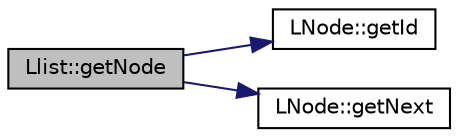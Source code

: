 digraph "Llist::getNode"
{
 // INTERACTIVE_SVG=YES
 // LATEX_PDF_SIZE
  edge [fontname="Helvetica",fontsize="10",labelfontname="Helvetica",labelfontsize="10"];
  node [fontname="Helvetica",fontsize="10",shape=record];
  rankdir="LR";
  Node1 [label="Llist::getNode",height=0.2,width=0.4,color="black", fillcolor="grey75", style="filled", fontcolor="black",tooltip="Get the Node wher a Tag was founded."];
  Node1 -> Node2 [color="midnightblue",fontsize="10",style="solid",fontname="Helvetica"];
  Node2 [label="LNode::getId",height=0.2,width=0.4,color="black", fillcolor="white", style="filled",URL="$classLNode.html#a4f3ac3abd078764756fdcd54563777a4",tooltip=" "];
  Node1 -> Node3 [color="midnightblue",fontsize="10",style="solid",fontname="Helvetica"];
  Node3 [label="LNode::getNext",height=0.2,width=0.4,color="black", fillcolor="white", style="filled",URL="$classLNode.html#ad910b1e5417b9e879e448d7d85976d46",tooltip=" "];
}
